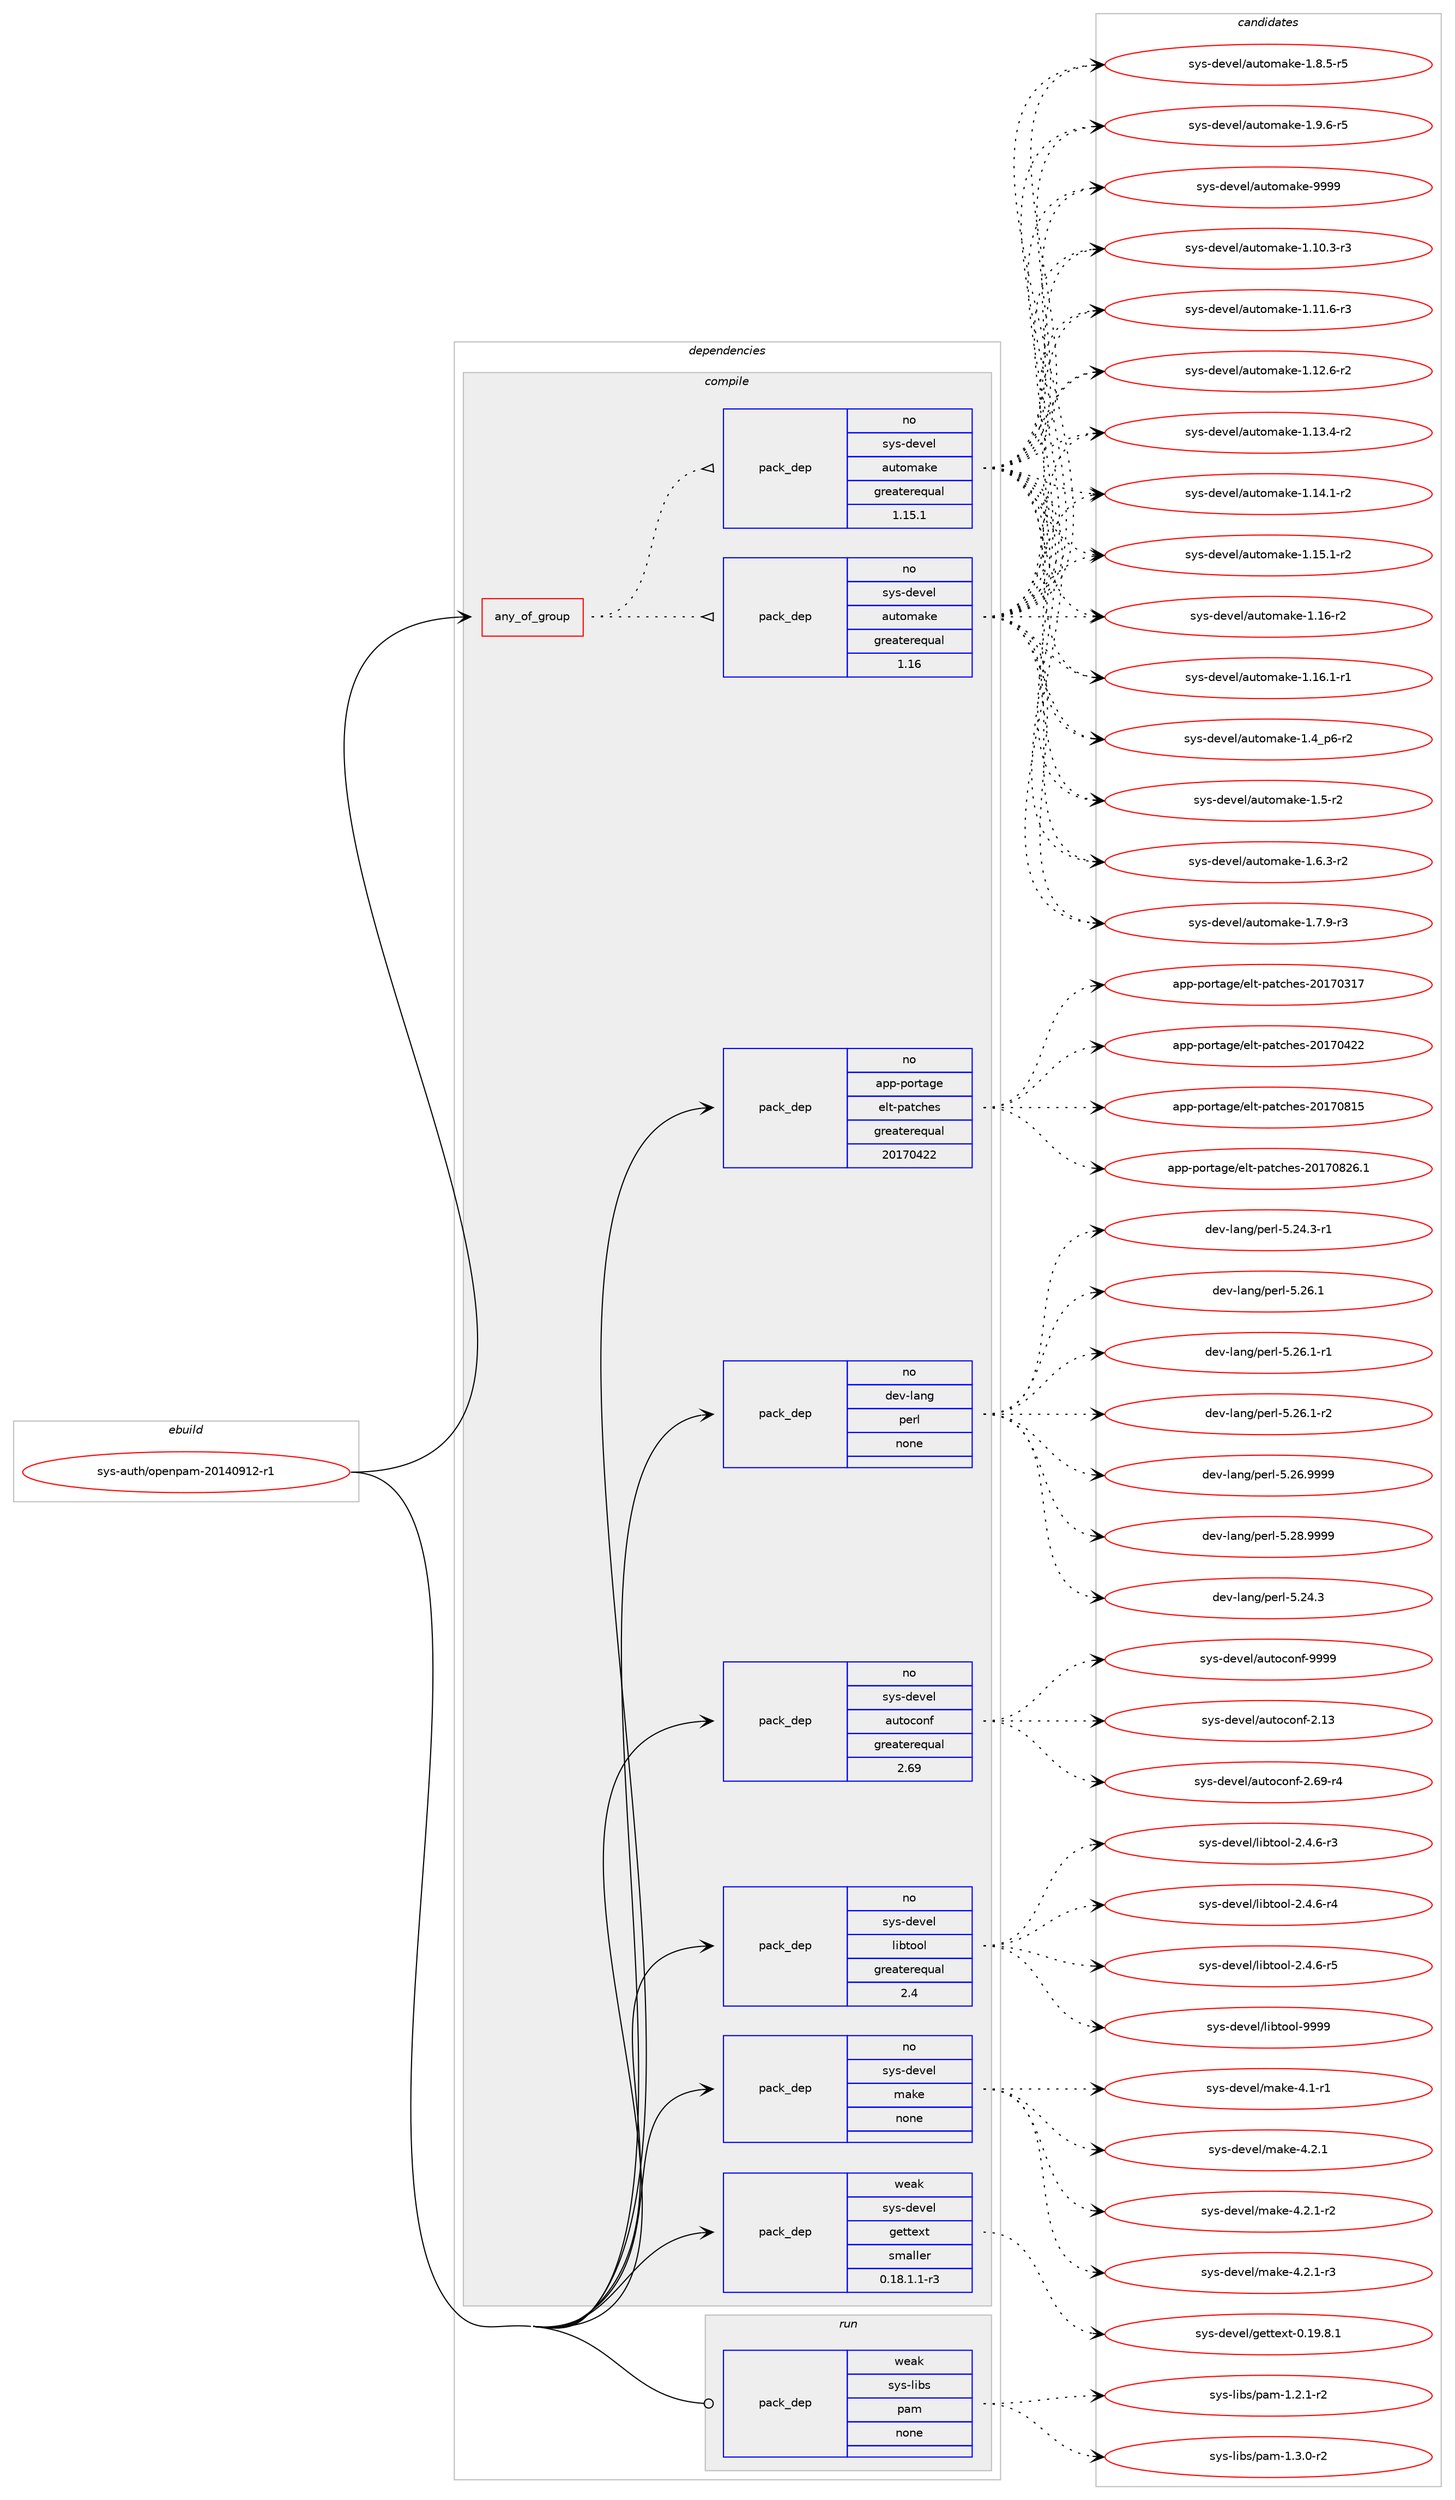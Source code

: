 digraph prolog {

# *************
# Graph options
# *************

newrank=true;
concentrate=true;
compound=true;
graph [rankdir=LR,fontname=Helvetica,fontsize=10,ranksep=1.5];#, ranksep=2.5, nodesep=0.2];
edge  [arrowhead=vee];
node  [fontname=Helvetica,fontsize=10];

# **********
# The ebuild
# **********

subgraph cluster_leftcol {
color=gray;
rank=same;
label=<<i>ebuild</i>>;
id [label="sys-auth/openpam-20140912-r1", color=red, width=4, href="../sys-auth/openpam-20140912-r1.svg"];
}

# ****************
# The dependencies
# ****************

subgraph cluster_midcol {
color=gray;
label=<<i>dependencies</i>>;
subgraph cluster_compile {
fillcolor="#eeeeee";
style=filled;
label=<<i>compile</i>>;
subgraph any53 {
dependency6341 [label=<<TABLE BORDER="0" CELLBORDER="1" CELLSPACING="0" CELLPADDING="4"><TR><TD CELLPADDING="10">any_of_group</TD></TR></TABLE>>, shape=none, color=red];subgraph pack5749 {
dependency6342 [label=<<TABLE BORDER="0" CELLBORDER="1" CELLSPACING="0" CELLPADDING="4" WIDTH="220"><TR><TD ROWSPAN="6" CELLPADDING="30">pack_dep</TD></TR><TR><TD WIDTH="110">no</TD></TR><TR><TD>sys-devel</TD></TR><TR><TD>automake</TD></TR><TR><TD>greaterequal</TD></TR><TR><TD>1.16</TD></TR></TABLE>>, shape=none, color=blue];
}
dependency6341:e -> dependency6342:w [weight=20,style="dotted",arrowhead="oinv"];
subgraph pack5750 {
dependency6343 [label=<<TABLE BORDER="0" CELLBORDER="1" CELLSPACING="0" CELLPADDING="4" WIDTH="220"><TR><TD ROWSPAN="6" CELLPADDING="30">pack_dep</TD></TR><TR><TD WIDTH="110">no</TD></TR><TR><TD>sys-devel</TD></TR><TR><TD>automake</TD></TR><TR><TD>greaterequal</TD></TR><TR><TD>1.15.1</TD></TR></TABLE>>, shape=none, color=blue];
}
dependency6341:e -> dependency6343:w [weight=20,style="dotted",arrowhead="oinv"];
}
id:e -> dependency6341:w [weight=20,style="solid",arrowhead="vee"];
subgraph pack5751 {
dependency6344 [label=<<TABLE BORDER="0" CELLBORDER="1" CELLSPACING="0" CELLPADDING="4" WIDTH="220"><TR><TD ROWSPAN="6" CELLPADDING="30">pack_dep</TD></TR><TR><TD WIDTH="110">no</TD></TR><TR><TD>app-portage</TD></TR><TR><TD>elt-patches</TD></TR><TR><TD>greaterequal</TD></TR><TR><TD>20170422</TD></TR></TABLE>>, shape=none, color=blue];
}
id:e -> dependency6344:w [weight=20,style="solid",arrowhead="vee"];
subgraph pack5752 {
dependency6345 [label=<<TABLE BORDER="0" CELLBORDER="1" CELLSPACING="0" CELLPADDING="4" WIDTH="220"><TR><TD ROWSPAN="6" CELLPADDING="30">pack_dep</TD></TR><TR><TD WIDTH="110">no</TD></TR><TR><TD>dev-lang</TD></TR><TR><TD>perl</TD></TR><TR><TD>none</TD></TR><TR><TD></TD></TR></TABLE>>, shape=none, color=blue];
}
id:e -> dependency6345:w [weight=20,style="solid",arrowhead="vee"];
subgraph pack5753 {
dependency6346 [label=<<TABLE BORDER="0" CELLBORDER="1" CELLSPACING="0" CELLPADDING="4" WIDTH="220"><TR><TD ROWSPAN="6" CELLPADDING="30">pack_dep</TD></TR><TR><TD WIDTH="110">no</TD></TR><TR><TD>sys-devel</TD></TR><TR><TD>autoconf</TD></TR><TR><TD>greaterequal</TD></TR><TR><TD>2.69</TD></TR></TABLE>>, shape=none, color=blue];
}
id:e -> dependency6346:w [weight=20,style="solid",arrowhead="vee"];
subgraph pack5754 {
dependency6347 [label=<<TABLE BORDER="0" CELLBORDER="1" CELLSPACING="0" CELLPADDING="4" WIDTH="220"><TR><TD ROWSPAN="6" CELLPADDING="30">pack_dep</TD></TR><TR><TD WIDTH="110">no</TD></TR><TR><TD>sys-devel</TD></TR><TR><TD>libtool</TD></TR><TR><TD>greaterequal</TD></TR><TR><TD>2.4</TD></TR></TABLE>>, shape=none, color=blue];
}
id:e -> dependency6347:w [weight=20,style="solid",arrowhead="vee"];
subgraph pack5755 {
dependency6348 [label=<<TABLE BORDER="0" CELLBORDER="1" CELLSPACING="0" CELLPADDING="4" WIDTH="220"><TR><TD ROWSPAN="6" CELLPADDING="30">pack_dep</TD></TR><TR><TD WIDTH="110">no</TD></TR><TR><TD>sys-devel</TD></TR><TR><TD>make</TD></TR><TR><TD>none</TD></TR><TR><TD></TD></TR></TABLE>>, shape=none, color=blue];
}
id:e -> dependency6348:w [weight=20,style="solid",arrowhead="vee"];
subgraph pack5756 {
dependency6349 [label=<<TABLE BORDER="0" CELLBORDER="1" CELLSPACING="0" CELLPADDING="4" WIDTH="220"><TR><TD ROWSPAN="6" CELLPADDING="30">pack_dep</TD></TR><TR><TD WIDTH="110">weak</TD></TR><TR><TD>sys-devel</TD></TR><TR><TD>gettext</TD></TR><TR><TD>smaller</TD></TR><TR><TD>0.18.1.1-r3</TD></TR></TABLE>>, shape=none, color=blue];
}
id:e -> dependency6349:w [weight=20,style="solid",arrowhead="vee"];
}
subgraph cluster_compileandrun {
fillcolor="#eeeeee";
style=filled;
label=<<i>compile and run</i>>;
}
subgraph cluster_run {
fillcolor="#eeeeee";
style=filled;
label=<<i>run</i>>;
subgraph pack5757 {
dependency6350 [label=<<TABLE BORDER="0" CELLBORDER="1" CELLSPACING="0" CELLPADDING="4" WIDTH="220"><TR><TD ROWSPAN="6" CELLPADDING="30">pack_dep</TD></TR><TR><TD WIDTH="110">weak</TD></TR><TR><TD>sys-libs</TD></TR><TR><TD>pam</TD></TR><TR><TD>none</TD></TR><TR><TD></TD></TR></TABLE>>, shape=none, color=blue];
}
id:e -> dependency6350:w [weight=20,style="solid",arrowhead="odot"];
}
}

# **************
# The candidates
# **************

subgraph cluster_choices {
rank=same;
color=gray;
label=<<i>candidates</i>>;

subgraph choice5749 {
color=black;
nodesep=1;
choice11512111545100101118101108479711711611110997107101454946494846514511451 [label="sys-devel/automake-1.10.3-r3", color=red, width=4,href="../sys-devel/automake-1.10.3-r3.svg"];
choice11512111545100101118101108479711711611110997107101454946494946544511451 [label="sys-devel/automake-1.11.6-r3", color=red, width=4,href="../sys-devel/automake-1.11.6-r3.svg"];
choice11512111545100101118101108479711711611110997107101454946495046544511450 [label="sys-devel/automake-1.12.6-r2", color=red, width=4,href="../sys-devel/automake-1.12.6-r2.svg"];
choice11512111545100101118101108479711711611110997107101454946495146524511450 [label="sys-devel/automake-1.13.4-r2", color=red, width=4,href="../sys-devel/automake-1.13.4-r2.svg"];
choice11512111545100101118101108479711711611110997107101454946495246494511450 [label="sys-devel/automake-1.14.1-r2", color=red, width=4,href="../sys-devel/automake-1.14.1-r2.svg"];
choice11512111545100101118101108479711711611110997107101454946495346494511450 [label="sys-devel/automake-1.15.1-r2", color=red, width=4,href="../sys-devel/automake-1.15.1-r2.svg"];
choice1151211154510010111810110847971171161111099710710145494649544511450 [label="sys-devel/automake-1.16-r2", color=red, width=4,href="../sys-devel/automake-1.16-r2.svg"];
choice11512111545100101118101108479711711611110997107101454946495446494511449 [label="sys-devel/automake-1.16.1-r1", color=red, width=4,href="../sys-devel/automake-1.16.1-r1.svg"];
choice115121115451001011181011084797117116111109971071014549465295112544511450 [label="sys-devel/automake-1.4_p6-r2", color=red, width=4,href="../sys-devel/automake-1.4_p6-r2.svg"];
choice11512111545100101118101108479711711611110997107101454946534511450 [label="sys-devel/automake-1.5-r2", color=red, width=4,href="../sys-devel/automake-1.5-r2.svg"];
choice115121115451001011181011084797117116111109971071014549465446514511450 [label="sys-devel/automake-1.6.3-r2", color=red, width=4,href="../sys-devel/automake-1.6.3-r2.svg"];
choice115121115451001011181011084797117116111109971071014549465546574511451 [label="sys-devel/automake-1.7.9-r3", color=red, width=4,href="../sys-devel/automake-1.7.9-r3.svg"];
choice115121115451001011181011084797117116111109971071014549465646534511453 [label="sys-devel/automake-1.8.5-r5", color=red, width=4,href="../sys-devel/automake-1.8.5-r5.svg"];
choice115121115451001011181011084797117116111109971071014549465746544511453 [label="sys-devel/automake-1.9.6-r5", color=red, width=4,href="../sys-devel/automake-1.9.6-r5.svg"];
choice115121115451001011181011084797117116111109971071014557575757 [label="sys-devel/automake-9999", color=red, width=4,href="../sys-devel/automake-9999.svg"];
dependency6342:e -> choice11512111545100101118101108479711711611110997107101454946494846514511451:w [style=dotted,weight="100"];
dependency6342:e -> choice11512111545100101118101108479711711611110997107101454946494946544511451:w [style=dotted,weight="100"];
dependency6342:e -> choice11512111545100101118101108479711711611110997107101454946495046544511450:w [style=dotted,weight="100"];
dependency6342:e -> choice11512111545100101118101108479711711611110997107101454946495146524511450:w [style=dotted,weight="100"];
dependency6342:e -> choice11512111545100101118101108479711711611110997107101454946495246494511450:w [style=dotted,weight="100"];
dependency6342:e -> choice11512111545100101118101108479711711611110997107101454946495346494511450:w [style=dotted,weight="100"];
dependency6342:e -> choice1151211154510010111810110847971171161111099710710145494649544511450:w [style=dotted,weight="100"];
dependency6342:e -> choice11512111545100101118101108479711711611110997107101454946495446494511449:w [style=dotted,weight="100"];
dependency6342:e -> choice115121115451001011181011084797117116111109971071014549465295112544511450:w [style=dotted,weight="100"];
dependency6342:e -> choice11512111545100101118101108479711711611110997107101454946534511450:w [style=dotted,weight="100"];
dependency6342:e -> choice115121115451001011181011084797117116111109971071014549465446514511450:w [style=dotted,weight="100"];
dependency6342:e -> choice115121115451001011181011084797117116111109971071014549465546574511451:w [style=dotted,weight="100"];
dependency6342:e -> choice115121115451001011181011084797117116111109971071014549465646534511453:w [style=dotted,weight="100"];
dependency6342:e -> choice115121115451001011181011084797117116111109971071014549465746544511453:w [style=dotted,weight="100"];
dependency6342:e -> choice115121115451001011181011084797117116111109971071014557575757:w [style=dotted,weight="100"];
}
subgraph choice5750 {
color=black;
nodesep=1;
choice11512111545100101118101108479711711611110997107101454946494846514511451 [label="sys-devel/automake-1.10.3-r3", color=red, width=4,href="../sys-devel/automake-1.10.3-r3.svg"];
choice11512111545100101118101108479711711611110997107101454946494946544511451 [label="sys-devel/automake-1.11.6-r3", color=red, width=4,href="../sys-devel/automake-1.11.6-r3.svg"];
choice11512111545100101118101108479711711611110997107101454946495046544511450 [label="sys-devel/automake-1.12.6-r2", color=red, width=4,href="../sys-devel/automake-1.12.6-r2.svg"];
choice11512111545100101118101108479711711611110997107101454946495146524511450 [label="sys-devel/automake-1.13.4-r2", color=red, width=4,href="../sys-devel/automake-1.13.4-r2.svg"];
choice11512111545100101118101108479711711611110997107101454946495246494511450 [label="sys-devel/automake-1.14.1-r2", color=red, width=4,href="../sys-devel/automake-1.14.1-r2.svg"];
choice11512111545100101118101108479711711611110997107101454946495346494511450 [label="sys-devel/automake-1.15.1-r2", color=red, width=4,href="../sys-devel/automake-1.15.1-r2.svg"];
choice1151211154510010111810110847971171161111099710710145494649544511450 [label="sys-devel/automake-1.16-r2", color=red, width=4,href="../sys-devel/automake-1.16-r2.svg"];
choice11512111545100101118101108479711711611110997107101454946495446494511449 [label="sys-devel/automake-1.16.1-r1", color=red, width=4,href="../sys-devel/automake-1.16.1-r1.svg"];
choice115121115451001011181011084797117116111109971071014549465295112544511450 [label="sys-devel/automake-1.4_p6-r2", color=red, width=4,href="../sys-devel/automake-1.4_p6-r2.svg"];
choice11512111545100101118101108479711711611110997107101454946534511450 [label="sys-devel/automake-1.5-r2", color=red, width=4,href="../sys-devel/automake-1.5-r2.svg"];
choice115121115451001011181011084797117116111109971071014549465446514511450 [label="sys-devel/automake-1.6.3-r2", color=red, width=4,href="../sys-devel/automake-1.6.3-r2.svg"];
choice115121115451001011181011084797117116111109971071014549465546574511451 [label="sys-devel/automake-1.7.9-r3", color=red, width=4,href="../sys-devel/automake-1.7.9-r3.svg"];
choice115121115451001011181011084797117116111109971071014549465646534511453 [label="sys-devel/automake-1.8.5-r5", color=red, width=4,href="../sys-devel/automake-1.8.5-r5.svg"];
choice115121115451001011181011084797117116111109971071014549465746544511453 [label="sys-devel/automake-1.9.6-r5", color=red, width=4,href="../sys-devel/automake-1.9.6-r5.svg"];
choice115121115451001011181011084797117116111109971071014557575757 [label="sys-devel/automake-9999", color=red, width=4,href="../sys-devel/automake-9999.svg"];
dependency6343:e -> choice11512111545100101118101108479711711611110997107101454946494846514511451:w [style=dotted,weight="100"];
dependency6343:e -> choice11512111545100101118101108479711711611110997107101454946494946544511451:w [style=dotted,weight="100"];
dependency6343:e -> choice11512111545100101118101108479711711611110997107101454946495046544511450:w [style=dotted,weight="100"];
dependency6343:e -> choice11512111545100101118101108479711711611110997107101454946495146524511450:w [style=dotted,weight="100"];
dependency6343:e -> choice11512111545100101118101108479711711611110997107101454946495246494511450:w [style=dotted,weight="100"];
dependency6343:e -> choice11512111545100101118101108479711711611110997107101454946495346494511450:w [style=dotted,weight="100"];
dependency6343:e -> choice1151211154510010111810110847971171161111099710710145494649544511450:w [style=dotted,weight="100"];
dependency6343:e -> choice11512111545100101118101108479711711611110997107101454946495446494511449:w [style=dotted,weight="100"];
dependency6343:e -> choice115121115451001011181011084797117116111109971071014549465295112544511450:w [style=dotted,weight="100"];
dependency6343:e -> choice11512111545100101118101108479711711611110997107101454946534511450:w [style=dotted,weight="100"];
dependency6343:e -> choice115121115451001011181011084797117116111109971071014549465446514511450:w [style=dotted,weight="100"];
dependency6343:e -> choice115121115451001011181011084797117116111109971071014549465546574511451:w [style=dotted,weight="100"];
dependency6343:e -> choice115121115451001011181011084797117116111109971071014549465646534511453:w [style=dotted,weight="100"];
dependency6343:e -> choice115121115451001011181011084797117116111109971071014549465746544511453:w [style=dotted,weight="100"];
dependency6343:e -> choice115121115451001011181011084797117116111109971071014557575757:w [style=dotted,weight="100"];
}
subgraph choice5751 {
color=black;
nodesep=1;
choice97112112451121111141169710310147101108116451129711699104101115455048495548514955 [label="app-portage/elt-patches-20170317", color=red, width=4,href="../app-portage/elt-patches-20170317.svg"];
choice97112112451121111141169710310147101108116451129711699104101115455048495548525050 [label="app-portage/elt-patches-20170422", color=red, width=4,href="../app-portage/elt-patches-20170422.svg"];
choice97112112451121111141169710310147101108116451129711699104101115455048495548564953 [label="app-portage/elt-patches-20170815", color=red, width=4,href="../app-portage/elt-patches-20170815.svg"];
choice971121124511211111411697103101471011081164511297116991041011154550484955485650544649 [label="app-portage/elt-patches-20170826.1", color=red, width=4,href="../app-portage/elt-patches-20170826.1.svg"];
dependency6344:e -> choice97112112451121111141169710310147101108116451129711699104101115455048495548514955:w [style=dotted,weight="100"];
dependency6344:e -> choice97112112451121111141169710310147101108116451129711699104101115455048495548525050:w [style=dotted,weight="100"];
dependency6344:e -> choice97112112451121111141169710310147101108116451129711699104101115455048495548564953:w [style=dotted,weight="100"];
dependency6344:e -> choice971121124511211111411697103101471011081164511297116991041011154550484955485650544649:w [style=dotted,weight="100"];
}
subgraph choice5752 {
color=black;
nodesep=1;
choice10010111845108971101034711210111410845534650524651 [label="dev-lang/perl-5.24.3", color=red, width=4,href="../dev-lang/perl-5.24.3.svg"];
choice100101118451089711010347112101114108455346505246514511449 [label="dev-lang/perl-5.24.3-r1", color=red, width=4,href="../dev-lang/perl-5.24.3-r1.svg"];
choice10010111845108971101034711210111410845534650544649 [label="dev-lang/perl-5.26.1", color=red, width=4,href="../dev-lang/perl-5.26.1.svg"];
choice100101118451089711010347112101114108455346505446494511449 [label="dev-lang/perl-5.26.1-r1", color=red, width=4,href="../dev-lang/perl-5.26.1-r1.svg"];
choice100101118451089711010347112101114108455346505446494511450 [label="dev-lang/perl-5.26.1-r2", color=red, width=4,href="../dev-lang/perl-5.26.1-r2.svg"];
choice10010111845108971101034711210111410845534650544657575757 [label="dev-lang/perl-5.26.9999", color=red, width=4,href="../dev-lang/perl-5.26.9999.svg"];
choice10010111845108971101034711210111410845534650564657575757 [label="dev-lang/perl-5.28.9999", color=red, width=4,href="../dev-lang/perl-5.28.9999.svg"];
dependency6345:e -> choice10010111845108971101034711210111410845534650524651:w [style=dotted,weight="100"];
dependency6345:e -> choice100101118451089711010347112101114108455346505246514511449:w [style=dotted,weight="100"];
dependency6345:e -> choice10010111845108971101034711210111410845534650544649:w [style=dotted,weight="100"];
dependency6345:e -> choice100101118451089711010347112101114108455346505446494511449:w [style=dotted,weight="100"];
dependency6345:e -> choice100101118451089711010347112101114108455346505446494511450:w [style=dotted,weight="100"];
dependency6345:e -> choice10010111845108971101034711210111410845534650544657575757:w [style=dotted,weight="100"];
dependency6345:e -> choice10010111845108971101034711210111410845534650564657575757:w [style=dotted,weight="100"];
}
subgraph choice5753 {
color=black;
nodesep=1;
choice115121115451001011181011084797117116111991111101024550464951 [label="sys-devel/autoconf-2.13", color=red, width=4,href="../sys-devel/autoconf-2.13.svg"];
choice1151211154510010111810110847971171161119911111010245504654574511452 [label="sys-devel/autoconf-2.69-r4", color=red, width=4,href="../sys-devel/autoconf-2.69-r4.svg"];
choice115121115451001011181011084797117116111991111101024557575757 [label="sys-devel/autoconf-9999", color=red, width=4,href="../sys-devel/autoconf-9999.svg"];
dependency6346:e -> choice115121115451001011181011084797117116111991111101024550464951:w [style=dotted,weight="100"];
dependency6346:e -> choice1151211154510010111810110847971171161119911111010245504654574511452:w [style=dotted,weight="100"];
dependency6346:e -> choice115121115451001011181011084797117116111991111101024557575757:w [style=dotted,weight="100"];
}
subgraph choice5754 {
color=black;
nodesep=1;
choice1151211154510010111810110847108105981161111111084550465246544511451 [label="sys-devel/libtool-2.4.6-r3", color=red, width=4,href="../sys-devel/libtool-2.4.6-r3.svg"];
choice1151211154510010111810110847108105981161111111084550465246544511452 [label="sys-devel/libtool-2.4.6-r4", color=red, width=4,href="../sys-devel/libtool-2.4.6-r4.svg"];
choice1151211154510010111810110847108105981161111111084550465246544511453 [label="sys-devel/libtool-2.4.6-r5", color=red, width=4,href="../sys-devel/libtool-2.4.6-r5.svg"];
choice1151211154510010111810110847108105981161111111084557575757 [label="sys-devel/libtool-9999", color=red, width=4,href="../sys-devel/libtool-9999.svg"];
dependency6347:e -> choice1151211154510010111810110847108105981161111111084550465246544511451:w [style=dotted,weight="100"];
dependency6347:e -> choice1151211154510010111810110847108105981161111111084550465246544511452:w [style=dotted,weight="100"];
dependency6347:e -> choice1151211154510010111810110847108105981161111111084550465246544511453:w [style=dotted,weight="100"];
dependency6347:e -> choice1151211154510010111810110847108105981161111111084557575757:w [style=dotted,weight="100"];
}
subgraph choice5755 {
color=black;
nodesep=1;
choice115121115451001011181011084710997107101455246494511449 [label="sys-devel/make-4.1-r1", color=red, width=4,href="../sys-devel/make-4.1-r1.svg"];
choice115121115451001011181011084710997107101455246504649 [label="sys-devel/make-4.2.1", color=red, width=4,href="../sys-devel/make-4.2.1.svg"];
choice1151211154510010111810110847109971071014552465046494511450 [label="sys-devel/make-4.2.1-r2", color=red, width=4,href="../sys-devel/make-4.2.1-r2.svg"];
choice1151211154510010111810110847109971071014552465046494511451 [label="sys-devel/make-4.2.1-r3", color=red, width=4,href="../sys-devel/make-4.2.1-r3.svg"];
dependency6348:e -> choice115121115451001011181011084710997107101455246494511449:w [style=dotted,weight="100"];
dependency6348:e -> choice115121115451001011181011084710997107101455246504649:w [style=dotted,weight="100"];
dependency6348:e -> choice1151211154510010111810110847109971071014552465046494511450:w [style=dotted,weight="100"];
dependency6348:e -> choice1151211154510010111810110847109971071014552465046494511451:w [style=dotted,weight="100"];
}
subgraph choice5756 {
color=black;
nodesep=1;
choice1151211154510010111810110847103101116116101120116454846495746564649 [label="sys-devel/gettext-0.19.8.1", color=red, width=4,href="../sys-devel/gettext-0.19.8.1.svg"];
dependency6349:e -> choice1151211154510010111810110847103101116116101120116454846495746564649:w [style=dotted,weight="100"];
}
subgraph choice5757 {
color=black;
nodesep=1;
choice115121115451081059811547112971094549465046494511450 [label="sys-libs/pam-1.2.1-r2", color=red, width=4,href="../sys-libs/pam-1.2.1-r2.svg"];
choice115121115451081059811547112971094549465146484511450 [label="sys-libs/pam-1.3.0-r2", color=red, width=4,href="../sys-libs/pam-1.3.0-r2.svg"];
dependency6350:e -> choice115121115451081059811547112971094549465046494511450:w [style=dotted,weight="100"];
dependency6350:e -> choice115121115451081059811547112971094549465146484511450:w [style=dotted,weight="100"];
}
}

}
